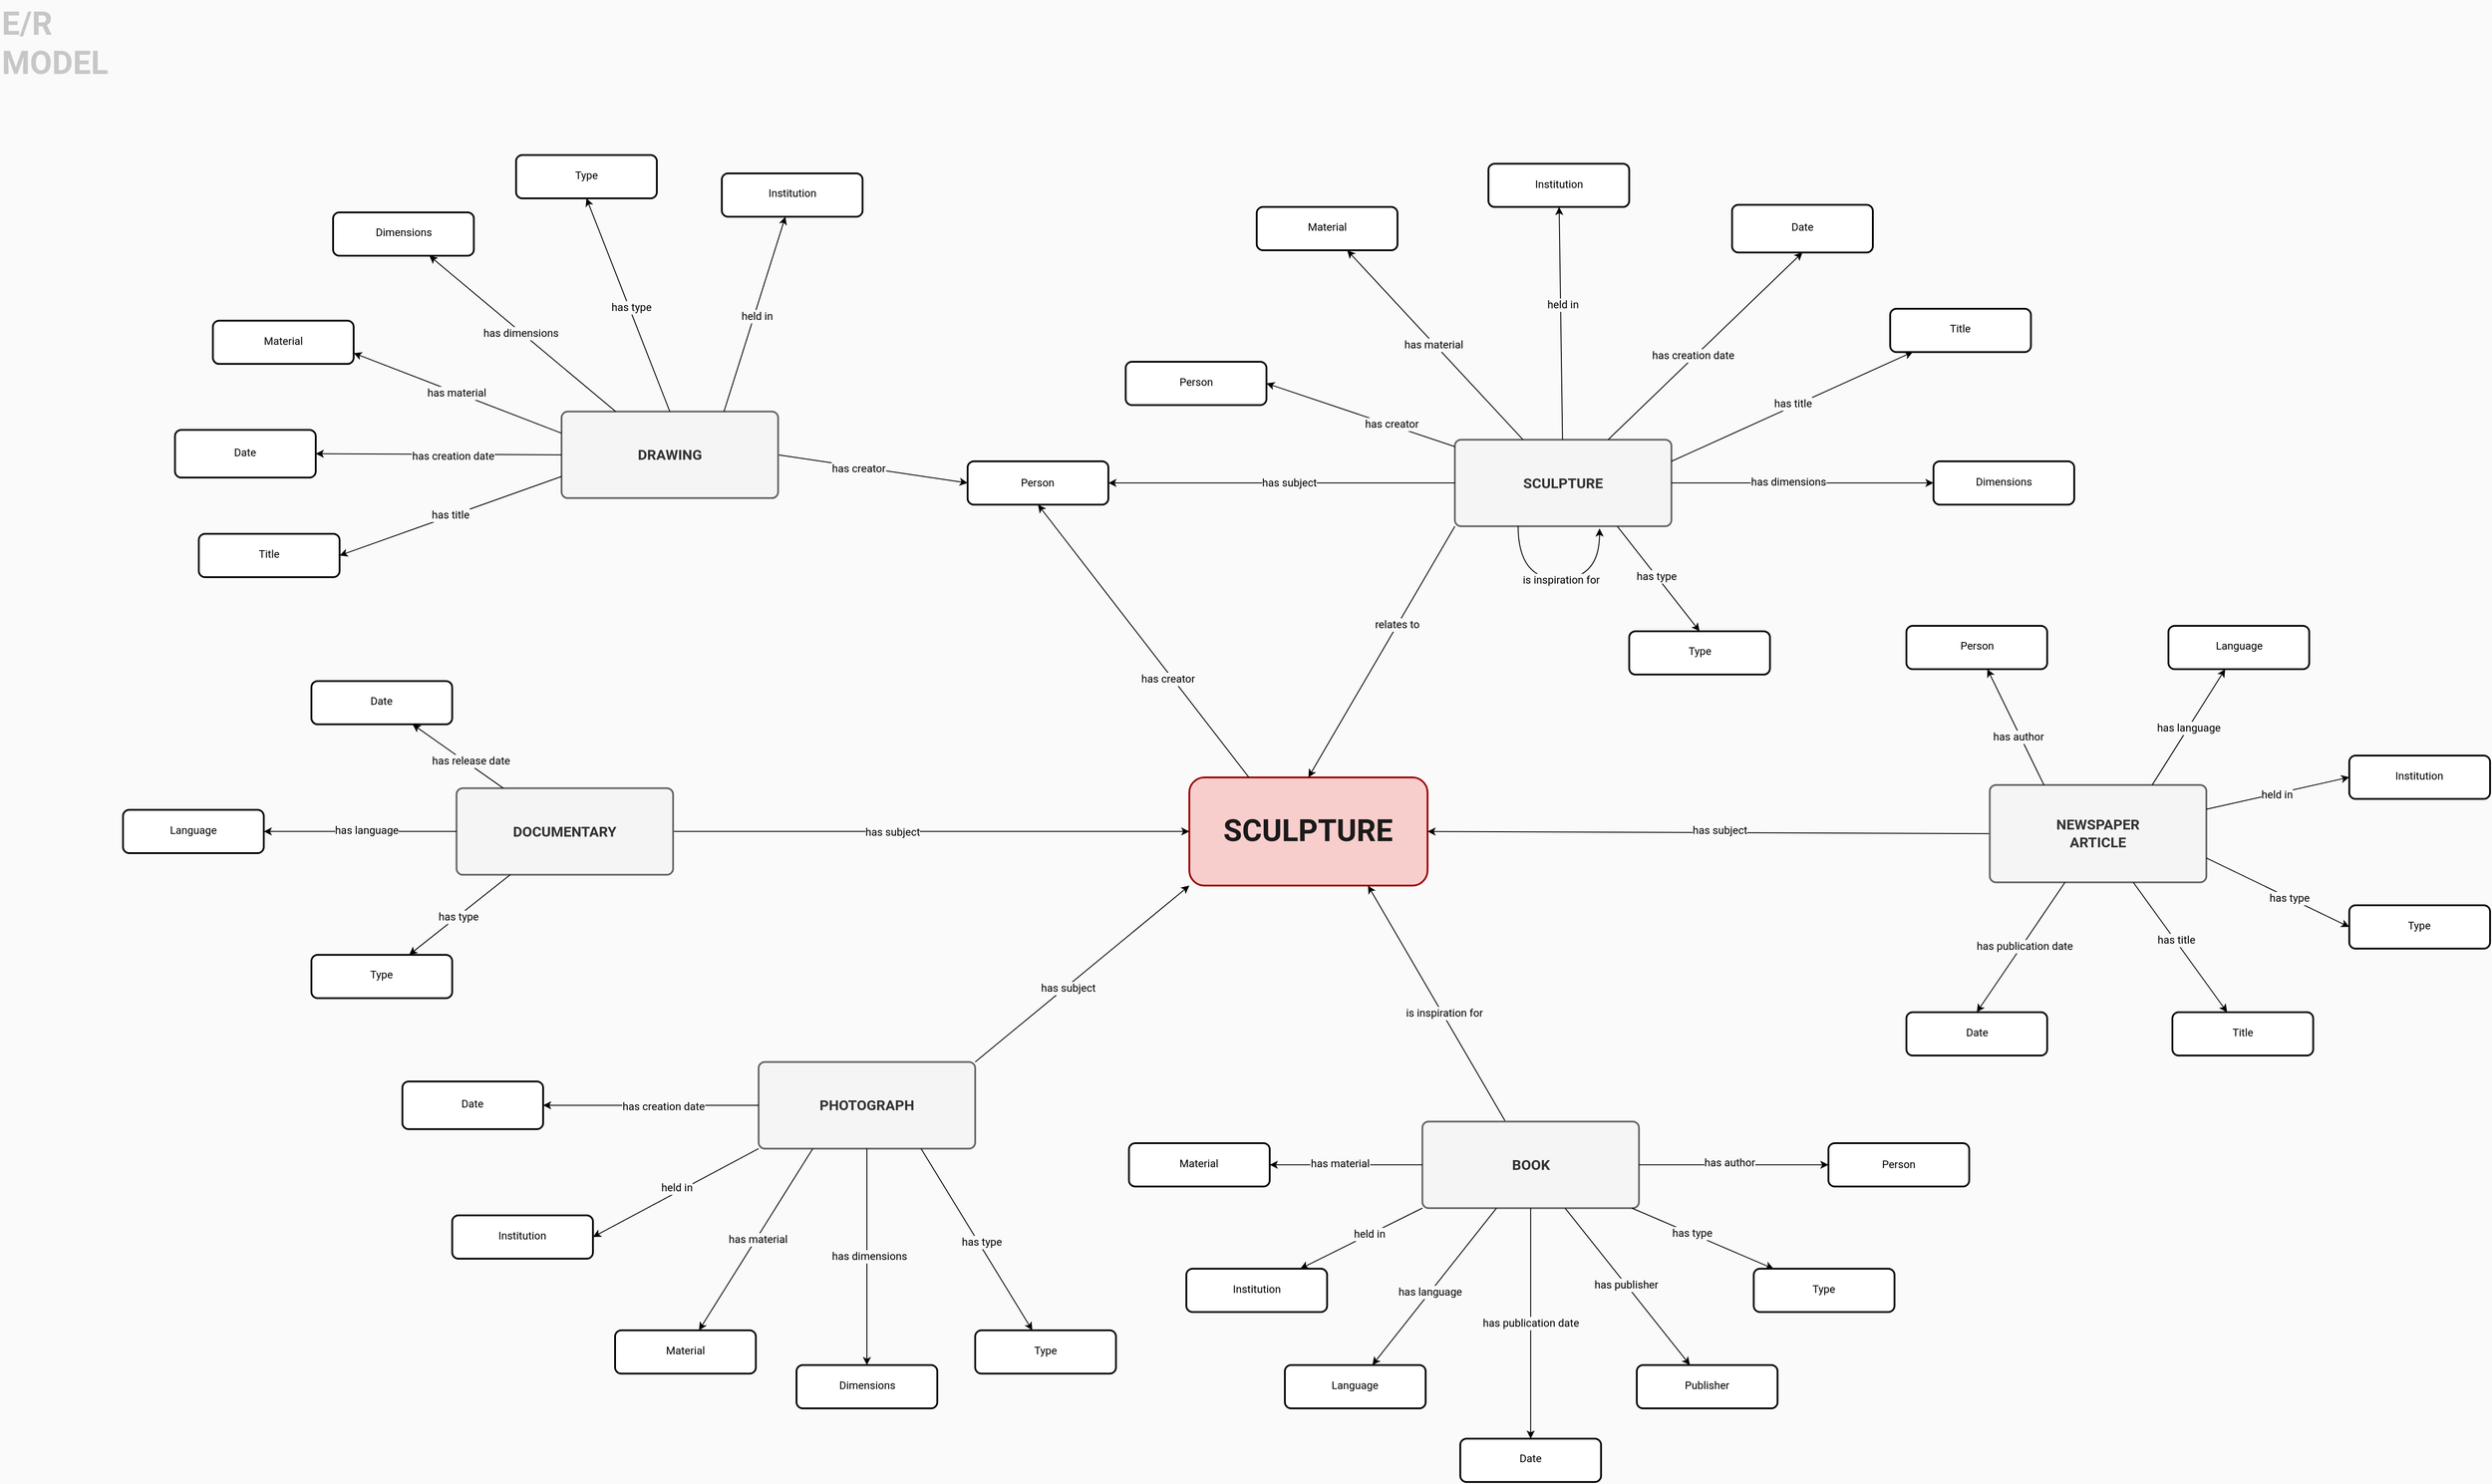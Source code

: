 <mxfile version="20.3.0" type="device"><diagram id="uli3ohNVDerW3JrVuovh" name="Pagina-1"><mxGraphModel dx="797" dy="1186" grid="0" gridSize="10" guides="1" tooltips="1" connect="1" arrows="1" fold="1" page="1" pageScale="1" pageWidth="3000" pageHeight="2000" background="#FAFAFA" math="0" shadow="0"><root><mxCell id="0"/><mxCell id="1" parent="0"/><mxCell id="611" style="edgeStyle=orthogonalEdgeStyle;rounded=0;html=1;exitX=0.75;exitY=1;entryX=0.75;entryY=1;jettySize=auto;orthogonalLoop=1;fontFamily=Roboto;fontSource=https%3A%2F%2Ffonts.googleapis.com%2Fcss%3Ffamily%3DRoboto;spacing=0;spacingBottom=3;" parent="1" edge="1"><mxGeometry relative="1" as="geometry"><mxPoint x="240" y="1232" as="sourcePoint"/><mxPoint x="240" y="1232" as="targetPoint"/></mxGeometry></mxCell><mxCell id="z3TO-aQkpn6eMlcd9zko-773" value="&lt;div style=&quot;font-size: 36px;&quot;&gt;E/R&lt;/div&gt;&lt;div style=&quot;font-size: 36px;&quot;&gt;&lt;font style=&quot;font-size: 36px;&quot;&gt;MODEL&lt;/font&gt;&lt;/div&gt;" style="text;html=1;resizable=0;autosize=1;align=left;verticalAlign=middle;points=[];fillColor=none;strokeColor=none;rounded=0;shadow=0;glass=1;sketch=0;fillStyle=auto;fontFamily=Roboto;fontSource=https%3A%2F%2Ffonts.googleapis.com%2Fcss%3Ffamily%3DRoboto;fontSize=26;fontStyle=1;fontColor=#C7C7C7;" parent="1" vertex="1"><mxGeometry x="55" y="48" width="141" height="98" as="geometry"/></mxCell><mxCell id="Oa6qZYkNomiIuM7BCrGi-767" value="SCULPTURE" style="whiteSpace=wrap;html=1;rounded=1;arcSize=14;strokeWidth=2;fillColor=#f8cecc;strokeColor=#990000;fontColor=#1A1A1A;fontFamily=Roboto;fontStyle=1;spacing=0;spacingBottom=3;fontSize=34;fontSource=https%3A%2F%2Ffonts.googleapis.com%2Fcss%3Ffamily%3DRoboto;" parent="1" vertex="1"><mxGeometry x="1389.165" y="920.442" width="267.232" height="121.468" as="geometry"/></mxCell><mxCell id="Wc2-rLg0NUTjaZ1JzG2z-896" value="" style="edgeStyle=none;rounded=0;orthogonalLoop=1;jettySize=auto;html=1;elbow=vertical;entryX=0.5;entryY=1;entryDx=0;entryDy=0;fontFamily=Roboto;fontSource=https%3A%2F%2Ffonts.googleapis.com%2Fcss%3Ffamily%3DRoboto;spacing=0;spacingBottom=3;exitX=0.25;exitY=0;exitDx=0;exitDy=0;" parent="1" source="Oa6qZYkNomiIuM7BCrGi-767" target="Oa6qZYkNomiIuM7BCrGi-787" edge="1"><mxGeometry relative="1" as="geometry"><mxPoint x="1697.281" y="777.11" as="targetPoint"/><mxPoint x="1207.265" y="706.658" as="sourcePoint"/></mxGeometry></mxCell><mxCell id="Wc2-rLg0NUTjaZ1JzG2z-897" value="has creator" style="edgeLabel;html=1;align=center;verticalAlign=middle;resizable=0;points=[];fontFamily=Roboto;fontSource=https%3A%2F%2Ffonts.googleapis.com%2Fcss%3Ffamily%3DRoboto;spacing=0;spacingBottom=3;labelBackgroundColor=#FAFAFA;fontSize=12;" parent="Wc2-rLg0NUTjaZ1JzG2z-896" vertex="1" connectable="0"><mxGeometry x="-0.088" y="3" relative="1" as="geometry"><mxPoint x="19" y="29" as="offset"/></mxGeometry></mxCell><mxCell id="Wc2-rLg0NUTjaZ1JzG2z-763" value="" style="endArrow=classic;html=1;fontFamily=Roboto;fontSize=11;fontColor=default;align=center;strokeColor=default;edgeStyle=none;fontSource=https%3A%2F%2Ffonts.googleapis.com%2Fcss%3Ffamily%3DRoboto;spacing=0;spacingBottom=3;entryX=0.75;entryY=1;entryDx=0;entryDy=0;" parent="1" source="Wc2-rLg0NUTjaZ1JzG2z-758" target="Oa6qZYkNomiIuM7BCrGi-767" edge="1"><mxGeometry relative="1" as="geometry"/></mxCell><mxCell id="Wc2-rLg0NUTjaZ1JzG2z-764" value="is inspiration for" style="edgeLabel;html=1;align=center;verticalAlign=middle;resizable=0;points=[];fontFamily=Roboto;fontSource=https%3A%2F%2Ffonts.googleapis.com%2Fcss%3Ffamily%3DRoboto;spacing=0;spacingBottom=3;labelBackgroundColor=#FAFAFA;fontSize=12;" parent="Wc2-rLg0NUTjaZ1JzG2z-763" vertex="1" connectable="0"><mxGeometry x="-0.096" y="-1" relative="1" as="geometry"><mxPoint as="offset"/></mxGeometry></mxCell><mxCell id="Wc2-rLg0NUTjaZ1JzG2z-759" value="&lt;p style=&quot;line-height: 0;&quot; id=&quot;firstHeading&quot;&gt;Person&lt;/p&gt;" style="rounded=1;whiteSpace=wrap;html=1;absoluteArcSize=1;arcSize=14;strokeWidth=2;fontFamily=Roboto;fontSource=https%3A%2F%2Ffonts.googleapis.com%2Fcss%3Ffamily%3DRoboto;spacing=0;spacingBottom=3;spacingLeft=3;spacingRight=3;" parent="1" vertex="1"><mxGeometry x="2106.135" y="1331.005" width="157.91" height="48.587" as="geometry"/></mxCell><mxCell id="Wc2-rLg0NUTjaZ1JzG2z-822" value="" style="edgeStyle=none;rounded=0;orthogonalLoop=1;jettySize=auto;html=1;elbow=vertical;entryX=0.5;entryY=0;entryDx=0;entryDy=0;fontFamily=Roboto;fontSource=https%3A%2F%2Ffonts.googleapis.com%2Fcss%3Ffamily%3DRoboto;spacing=0;spacingBottom=3;exitX=0;exitY=1;exitDx=0;exitDy=0;" parent="1" source="Wc2-rLg0NUTjaZ1JzG2z-781" target="Oa6qZYkNomiIuM7BCrGi-767" edge="1"><mxGeometry relative="1" as="geometry"><mxPoint x="2117.978" y="1241.174" as="targetPoint"/></mxGeometry></mxCell><mxCell id="Wc2-rLg0NUTjaZ1JzG2z-823" value="relates to" style="edgeLabel;html=1;align=center;verticalAlign=middle;resizable=0;points=[];fontFamily=Roboto;fontSource=https%3A%2F%2Ffonts.googleapis.com%2Fcss%3Ffamily%3DRoboto;spacing=0;spacingBottom=3;labelBackgroundColor=#FAFAFA;fontSize=12;" parent="Wc2-rLg0NUTjaZ1JzG2z-822" vertex="1" connectable="0"><mxGeometry x="-0.073" relative="1" as="geometry"><mxPoint x="11" y="-19" as="offset"/></mxGeometry></mxCell><mxCell id="Wc2-rLg0NUTjaZ1JzG2z-840" value="" style="edgeStyle=none;rounded=0;orthogonalLoop=1;jettySize=auto;html=1;elbow=vertical;entryX=1;entryY=0.5;entryDx=0;entryDy=0;fontFamily=Roboto;fontSource=https%3A%2F%2Ffonts.googleapis.com%2Fcss%3Ffamily%3DRoboto;spacing=0;spacingBottom=3;exitX=0;exitY=0.5;exitDx=0;exitDy=0;" parent="1" source="Wc2-rLg0NUTjaZ1JzG2z-824" target="Oa6qZYkNomiIuM7BCrGi-767" edge="1"><mxGeometry relative="1" as="geometry"><mxPoint x="3721.927" y="607.054" as="targetPoint"/><mxPoint x="2339.355" y="933.269" as="sourcePoint"/></mxGeometry></mxCell><mxCell id="Wc2-rLg0NUTjaZ1JzG2z-841" value="has subject" style="edgeLabel;html=1;align=center;verticalAlign=middle;resizable=0;points=[];fontFamily=Roboto;fontSource=https%3A%2F%2Ffonts.googleapis.com%2Fcss%3Ffamily%3DRoboto;spacing=0;spacingBottom=3;labelBackgroundColor=#FAFAFA;fontSize=12;" parent="Wc2-rLg0NUTjaZ1JzG2z-840" vertex="1" connectable="0"><mxGeometry x="0.093" y="2" relative="1" as="geometry"><mxPoint x="41" y="-3" as="offset"/></mxGeometry></mxCell><mxCell id="Wc2-rLg0NUTjaZ1JzG2z-869" value="" style="edgeStyle=none;rounded=0;orthogonalLoop=1;jettySize=auto;html=1;elbow=vertical;entryX=0;entryY=0.5;entryDx=0;entryDy=0;fontFamily=Roboto;fontSource=https%3A%2F%2Ffonts.googleapis.com%2Fcss%3Ffamily%3DRoboto;spacing=0;spacingBottom=3;" parent="1" source="Wc2-rLg0NUTjaZ1JzG2z-866" target="Oa6qZYkNomiIuM7BCrGi-767" edge="1"><mxGeometry relative="1" as="geometry"><mxPoint x="781.82" y="1165.808" as="targetPoint"/></mxGeometry></mxCell><mxCell id="Wc2-rLg0NUTjaZ1JzG2z-870" value="&lt;div style=&quot;font-size: 12px;&quot;&gt;has subject&lt;/div&gt;" style="edgeLabel;html=1;align=center;verticalAlign=middle;resizable=0;points=[];fontFamily=Roboto;fontSource=https%3A%2F%2Ffonts.googleapis.com%2Fcss%3Ffamily%3DRoboto;spacing=0;spacingBottom=3;labelBackgroundColor=#FAFAFA;fontSize=12;" parent="Wc2-rLg0NUTjaZ1JzG2z-869" vertex="1" connectable="0"><mxGeometry x="-0.15" y="-3" relative="1" as="geometry"><mxPoint y="-1" as="offset"/></mxGeometry></mxCell><mxCell id="Oa6qZYkNomiIuM7BCrGi-787" value="&lt;h1 style=&quot;&quot; id=&quot;firstHeading&quot;&gt;&lt;font style=&quot;font-size: 12px;&quot;&gt;&lt;span style=&quot;font-weight: normal;&quot;&gt;Person&lt;/span&gt;&lt;/font&gt;&lt;/h1&gt;" style="rounded=1;whiteSpace=wrap;html=1;absoluteArcSize=1;arcSize=14;strokeWidth=2;fontFamily=Roboto;fontSource=https%3A%2F%2Ffonts.googleapis.com%2Fcss%3Ffamily%3DRoboto;spacing=0;spacingBottom=8;spacingLeft=3;spacingRight=3;" parent="1" vertex="1"><mxGeometry x="1140.457" y="565.755" width="157.91" height="48.587" as="geometry"/></mxCell><mxCell id="Wc2-rLg0NUTjaZ1JzG2z-788" value="&lt;p style=&quot;&quot; id=&quot;firstHeading&quot;&gt;&lt;font style=&quot;font-size: 12px;&quot;&gt;&lt;span style=&quot;font-weight: normal;&quot;&gt;Institution&lt;/span&gt;&lt;/font&gt;&lt;/p&gt;" style="rounded=1;whiteSpace=wrap;html=1;absoluteArcSize=1;arcSize=14;strokeWidth=2;fontFamily=Roboto;fontSource=https%3A%2F%2Ffonts.googleapis.com%2Fcss%3Ffamily%3DRoboto;spacing=0;spacingBottom=3;spacingLeft=3;spacingRight=3;" parent="1" vertex="1"><mxGeometry x="1724.725" y="231.717" width="157.91" height="48.587" as="geometry"/></mxCell><mxCell id="Wc2-rLg0NUTjaZ1JzG2z-791" value="&lt;p id=&quot;firstHeading&quot;&gt;Date&lt;/p&gt;" style="rounded=1;whiteSpace=wrap;html=1;absoluteArcSize=1;arcSize=14;strokeWidth=2;fontFamily=Roboto;fontSource=https%3A%2F%2Ffonts.googleapis.com%2Fcss%3Ffamily%3DRoboto;verticalAlign=middle;spacing=0;spacingTop=0;spacingBottom=3;spacingLeft=3;spacingRight=3;" parent="1" vertex="1"><mxGeometry x="1998.028" y="277.875" width="157.91" height="53.446" as="geometry"/></mxCell><mxCell id="Wc2-rLg0NUTjaZ1JzG2z-781" value="SCULPTURE" style="rounded=1;whiteSpace=wrap;html=1;absoluteArcSize=1;arcSize=14;strokeWidth=2;fontSize=16;fontStyle=1;fillStyle=auto;fillColor=#f5f5f5;strokeColor=#666666;fontColor=#333333;fontFamily=Roboto;fontSource=https%3A%2F%2Ffonts.googleapis.com%2Fcss%3Ffamily%3DRoboto;spacing=0;spacingBottom=3;spacingLeft=3;spacingRight=3;spacingTop=2;" parent="1" vertex="1"><mxGeometry x="1687.067" y="541.461" width="242.938" height="97.175" as="geometry"/></mxCell><mxCell id="215" value="" style="endArrow=classic;html=1;exitX=0;exitY=0.5;exitDx=0;exitDy=0;entryX=1;entryY=0.5;entryDx=0;entryDy=0;fontFamily=Roboto;fontSource=https%3A%2F%2Ffonts.googleapis.com%2Fcss%3Ffamily%3DRoboto;spacing=0;spacingBottom=3;" parent="1" source="Wc2-rLg0NUTjaZ1JzG2z-781" target="Oa6qZYkNomiIuM7BCrGi-787" edge="1"><mxGeometry width="50" height="50" relative="1" as="geometry"><mxPoint x="2227.3" y="412.705" as="sourcePoint"/><mxPoint x="1899.334" y="412.705" as="targetPoint"/></mxGeometry></mxCell><mxCell id="Wc2-rLg0NUTjaZ1JzG2z-804" value="has subject" style="edgeLabel;html=1;align=center;verticalAlign=middle;resizable=0;points=[];fontFamily=Roboto;fontSource=https%3A%2F%2Ffonts.googleapis.com%2Fcss%3Ffamily%3DRoboto;spacing=0;spacingBottom=3;labelBackgroundColor=#FAFAFA;fontSize=12;" parent="215" vertex="1" connectable="0"><mxGeometry x="-0.043" y="1" relative="1" as="geometry"><mxPoint as="offset"/></mxGeometry></mxCell><mxCell id="Wc2-rLg0NUTjaZ1JzG2z-789" value="" style="edgeStyle=none;rounded=0;orthogonalLoop=1;jettySize=auto;html=1;fontFamily=Roboto;fontSource=https%3A%2F%2Ffonts.googleapis.com%2Fcss%3Ffamily%3DRoboto;spacing=0;spacingBottom=3;" parent="1" source="Wc2-rLg0NUTjaZ1JzG2z-781" target="Wc2-rLg0NUTjaZ1JzG2z-788" edge="1"><mxGeometry relative="1" as="geometry"/></mxCell><mxCell id="Wc2-rLg0NUTjaZ1JzG2z-790" value="held in" style="edgeLabel;html=1;align=center;verticalAlign=middle;resizable=0;points=[];fontFamily=Roboto;fontSource=https%3A%2F%2Ffonts.googleapis.com%2Fcss%3Ffamily%3DRoboto;spacing=0;spacingBottom=3;labelBackgroundColor=#FAFAFA;fontSize=12;" parent="Wc2-rLg0NUTjaZ1JzG2z-789" vertex="1" connectable="0"><mxGeometry x="0.153" y="-2" relative="1" as="geometry"><mxPoint as="offset"/></mxGeometry></mxCell><mxCell id="Wc2-rLg0NUTjaZ1JzG2z-792" value="" style="edgeStyle=none;rounded=0;orthogonalLoop=1;jettySize=auto;html=1;entryX=0.5;entryY=1;entryDx=0;entryDy=0;fontFamily=Roboto;fontSource=https%3A%2F%2Ffonts.googleapis.com%2Fcss%3Ffamily%3DRoboto;spacing=0;spacingBottom=3;" parent="1" source="Wc2-rLg0NUTjaZ1JzG2z-781" target="Wc2-rLg0NUTjaZ1JzG2z-791" edge="1"><mxGeometry relative="1" as="geometry"><mxPoint x="2648.288" y="220.785" as="targetPoint"/></mxGeometry></mxCell><mxCell id="Wc2-rLg0NUTjaZ1JzG2z-793" value="has creation date" style="edgeLabel;html=1;align=center;verticalAlign=middle;resizable=0;points=[];fontFamily=Roboto;fontSource=https%3A%2F%2Ffonts.googleapis.com%2Fcss%3Ffamily%3DRoboto;spacing=0;spacingBottom=3;labelBackgroundColor=#FAFAFA;fontSize=12;" parent="Wc2-rLg0NUTjaZ1JzG2z-792" vertex="1" connectable="0"><mxGeometry x="-0.116" y="2" relative="1" as="geometry"><mxPoint y="1" as="offset"/></mxGeometry></mxCell><mxCell id="Wc2-rLg0NUTjaZ1JzG2z-782" value="&lt;p id=&quot;firstHeading&quot;&gt;&lt;font style=&quot;font-size: 12px;&quot;&gt;&lt;span style=&quot;font-weight: normal;&quot;&gt;Person&lt;/span&gt;&lt;/font&gt;&lt;/p&gt;" style="rounded=1;whiteSpace=wrap;html=1;absoluteArcSize=1;arcSize=14;strokeWidth=2;fontFamily=Roboto;fontSource=https%3A%2F%2Ffonts.googleapis.com%2Fcss%3Ffamily%3DRoboto;spacing=0;spacingBottom=3;spacingLeft=3;spacingRight=3;" parent="1" vertex="1"><mxGeometry x="1317.802" y="454.004" width="157.91" height="48.587" as="geometry"/></mxCell><mxCell id="Wc2-rLg0NUTjaZ1JzG2z-783" value="" style="edgeStyle=none;rounded=0;orthogonalLoop=1;jettySize=auto;html=1;fontFamily=Roboto;fontSource=https%3A%2F%2Ffonts.googleapis.com%2Fcss%3Ffamily%3DRoboto;spacing=0;spacingBottom=3;entryX=1;entryY=0.5;entryDx=0;entryDy=0;" parent="1" source="Wc2-rLg0NUTjaZ1JzG2z-781" target="Wc2-rLg0NUTjaZ1JzG2z-782" edge="1"><mxGeometry relative="1" as="geometry"><mxPoint x="1543.734" y="484.371" as="targetPoint"/></mxGeometry></mxCell><mxCell id="Wc2-rLg0NUTjaZ1JzG2z-784" value="has creator" style="edgeLabel;html=1;align=center;verticalAlign=middle;resizable=0;points=[];fontFamily=Roboto;fontSource=https%3A%2F%2Ffonts.googleapis.com%2Fcss%3Ffamily%3DRoboto;spacing=0;spacingBottom=3;labelBackgroundColor=#FAFAFA;fontSize=12;" parent="Wc2-rLg0NUTjaZ1JzG2z-783" vertex="1" connectable="0"><mxGeometry x="-0.328" relative="1" as="geometry"><mxPoint as="offset"/></mxGeometry></mxCell><mxCell id="Wc2-rLg0NUTjaZ1JzG2z-857" value="Person" style="rounded=1;whiteSpace=wrap;html=1;absoluteArcSize=1;arcSize=14;strokeWidth=2;fontFamily=Roboto;fontSource=https%3A%2F%2Ffonts.googleapis.com%2Fcss%3Ffamily%3DRoboto;spacing=0;spacingBottom=3;spacingLeft=3;spacingRight=3;" parent="1" vertex="1"><mxGeometry x="2193.593" y="750.387" width="157.91" height="48.587" as="geometry"/></mxCell><mxCell id="Wc2-rLg0NUTjaZ1JzG2z-829" value="Language" style="rounded=1;whiteSpace=wrap;html=1;absoluteArcSize=1;arcSize=14;strokeWidth=2;fontFamily=Roboto;fontSource=https%3A%2F%2Ffonts.googleapis.com%2Fcss%3Ffamily%3DRoboto;spacing=0;spacingBottom=3;spacingLeft=3;spacingRight=3;" parent="1" vertex="1"><mxGeometry x="2487.547" y="750.387" width="157.91" height="48.587" as="geometry"/></mxCell><mxCell id="Wc2-rLg0NUTjaZ1JzG2z-832" value="Institution" style="rounded=1;whiteSpace=wrap;html=1;absoluteArcSize=1;arcSize=14;strokeWidth=2;fontFamily=Roboto;fontSource=https%3A%2F%2Ffonts.googleapis.com%2Fcss%3Ffamily%3DRoboto;spacing=0;spacingBottom=3;spacingLeft=3;spacingRight=3;" parent="1" vertex="1"><mxGeometry x="2690.4" y="896.002" width="157.91" height="48.587" as="geometry"/></mxCell><mxCell id="Wc2-rLg0NUTjaZ1JzG2z-842" value="&lt;p id=&quot;firstHeading&quot;&gt;Type&lt;/p&gt;" style="rounded=1;whiteSpace=wrap;html=1;absoluteArcSize=1;arcSize=14;strokeWidth=2;fontFamily=Roboto;fontSource=https%3A%2F%2Ffonts.googleapis.com%2Fcss%3Ffamily%3DRoboto;spacing=0;spacingBottom=3;spacingLeft=3;spacingRight=3;" parent="1" vertex="1"><mxGeometry x="2690.4" y="1063.996" width="157.91" height="48.587" as="geometry"/></mxCell><mxCell id="Wc2-rLg0NUTjaZ1JzG2z-846" value="&lt;div&gt;Title&lt;br&gt;&lt;/div&gt;" style="rounded=1;whiteSpace=wrap;html=1;absoluteArcSize=1;arcSize=14;strokeWidth=2;fontFamily=Roboto;fontSource=https%3A%2F%2Ffonts.googleapis.com%2Fcss%3Ffamily%3DRoboto;spacing=0;spacingBottom=3;spacingLeft=3;spacingRight=3;" parent="1" vertex="1"><mxGeometry x="2491.997" y="1184.028" width="157.91" height="48.587" as="geometry"/></mxCell><mxCell id="Wc2-rLg0NUTjaZ1JzG2z-849" value="&lt;p id=&quot;firstHeading&quot;&gt;Date&lt;/p&gt;" style="rounded=1;whiteSpace=wrap;html=1;absoluteArcSize=1;arcSize=14;strokeWidth=2;fontFamily=Roboto;fontSource=https%3A%2F%2Ffonts.googleapis.com%2Fcss%3Ffamily%3DRoboto;spacing=0;spacingBottom=3;spacingLeft=3;spacingRight=3;" parent="1" vertex="1"><mxGeometry x="2193.593" y="1184.028" width="157.91" height="48.587" as="geometry"/></mxCell><mxCell id="Wc2-rLg0NUTjaZ1JzG2z-794" value="&lt;p&gt;Type&lt;/p&gt;" style="rounded=1;whiteSpace=wrap;html=1;absoluteArcSize=1;arcSize=14;strokeWidth=2;fontFamily=Roboto;fontSource=https%3A%2F%2Ffonts.googleapis.com%2Fcss%3Ffamily%3DRoboto;spacing=0;spacingBottom=3;spacingLeft=3;spacingRight=3;" parent="1" vertex="1"><mxGeometry x="1882.632" y="756.46" width="157.91" height="48.587" as="geometry"/></mxCell><mxCell id="Wc2-rLg0NUTjaZ1JzG2z-795" value="" style="edgeStyle=none;rounded=0;orthogonalLoop=1;jettySize=auto;html=1;entryX=0.5;entryY=0;entryDx=0;entryDy=0;fontFamily=Roboto;fontSource=https%3A%2F%2Ffonts.googleapis.com%2Fcss%3Ffamily%3DRoboto;spacing=0;spacingBottom=3;exitX=0.75;exitY=1;exitDx=0;exitDy=0;" parent="1" source="Wc2-rLg0NUTjaZ1JzG2z-781" target="Wc2-rLg0NUTjaZ1JzG2z-794" edge="1"><mxGeometry relative="1" as="geometry"/></mxCell><mxCell id="Wc2-rLg0NUTjaZ1JzG2z-796" value="has type" style="edgeLabel;html=1;align=center;verticalAlign=middle;resizable=0;points=[];fontFamily=Roboto;fontSource=https%3A%2F%2Ffonts.googleapis.com%2Fcss%3Ffamily%3DRoboto;spacing=0;spacingBottom=3;labelBackgroundColor=#FAFAFA;fontSize=12;" parent="Wc2-rLg0NUTjaZ1JzG2z-795" vertex="1" connectable="0"><mxGeometry x="-0.037" y="-1" relative="1" as="geometry"><mxPoint as="offset"/></mxGeometry></mxCell><mxCell id="Wc2-rLg0NUTjaZ1JzG2z-976" value="Material" style="rounded=1;whiteSpace=wrap;html=1;absoluteArcSize=1;arcSize=14;strokeWidth=2;fontFamily=Roboto;fontSource=https%3A%2F%2Ffonts.googleapis.com%2Fcss%3Ffamily%3DRoboto;spacing=0;spacingBottom=3;spacingLeft=3;spacingRight=3;" parent="1" vertex="1"><mxGeometry x="1321.446" y="1331.005" width="157.91" height="48.587" as="geometry"/></mxCell><mxCell id="Wc2-rLg0NUTjaZ1JzG2z-964" value="Institution" style="rounded=1;whiteSpace=wrap;html=1;absoluteArcSize=1;arcSize=14;strokeWidth=2;fontFamily=Roboto;fontSource=https%3A%2F%2Ffonts.googleapis.com%2Fcss%3Ffamily%3DRoboto;spacing=0;spacingBottom=3;" parent="1" vertex="1"><mxGeometry x="1385.825" y="1471.908" width="157.91" height="48.587" as="geometry"/></mxCell><mxCell id="Wc2-rLg0NUTjaZ1JzG2z-914" value="Title" style="rounded=1;whiteSpace=wrap;html=1;absoluteArcSize=1;arcSize=14;strokeWidth=2;fontFamily=Roboto;fontSource=https%3A%2F%2Ffonts.googleapis.com%2Fcss%3Ffamily%3DRoboto;spacing=0;spacingBottom=3;" parent="1" vertex="1"><mxGeometry x="2175.372" y="394.485" width="157.91" height="48.587" as="geometry"/></mxCell><mxCell id="Wc2-rLg0NUTjaZ1JzG2z-915" value="" style="edgeStyle=none;rounded=0;orthogonalLoop=1;jettySize=auto;html=1;elbow=vertical;fontFamily=Roboto;fontSource=https%3A%2F%2Ffonts.googleapis.com%2Fcss%3Ffamily%3DRoboto;spacing=0;spacingBottom=3;exitX=1;exitY=0.25;exitDx=0;exitDy=0;" parent="1" source="Wc2-rLg0NUTjaZ1JzG2z-781" target="Wc2-rLg0NUTjaZ1JzG2z-914" edge="1"><mxGeometry relative="1" as="geometry"/></mxCell><mxCell id="Wc2-rLg0NUTjaZ1JzG2z-916" value="has title" style="edgeLabel;html=1;align=center;verticalAlign=middle;resizable=0;points=[];fontFamily=Roboto;fontSource=https%3A%2F%2Ffonts.googleapis.com%2Fcss%3Ffamily%3DRoboto;spacing=0;spacingBottom=3;labelBackgroundColor=#FAFAFA;fontSize=12;" parent="Wc2-rLg0NUTjaZ1JzG2z-915" vertex="1" connectable="0"><mxGeometry x="0.007" y="1" relative="1" as="geometry"><mxPoint y="-1" as="offset"/></mxGeometry></mxCell><mxCell id="Wc2-rLg0NUTjaZ1JzG2z-905" value="Dimensions" style="rounded=1;whiteSpace=wrap;html=1;absoluteArcSize=1;arcSize=14;strokeWidth=2;fontFamily=Roboto;fontSource=https%3A%2F%2Ffonts.googleapis.com%2Fcss%3Ffamily%3DRoboto;spacing=0;spacingBottom=3;spacingLeft=3;spacingRight=3;" parent="1" vertex="1"><mxGeometry x="2223.96" y="565.755" width="157.91" height="48.587" as="geometry"/></mxCell><mxCell id="Wc2-rLg0NUTjaZ1JzG2z-906" value="" style="edgeStyle=none;rounded=0;orthogonalLoop=1;jettySize=auto;html=1;elbow=vertical;fontFamily=Roboto;fontSource=https%3A%2F%2Ffonts.googleapis.com%2Fcss%3Ffamily%3DRoboto;spacing=0;spacingBottom=3;exitX=1;exitY=0.5;exitDx=0;exitDy=0;" parent="1" source="Wc2-rLg0NUTjaZ1JzG2z-781" target="Wc2-rLg0NUTjaZ1JzG2z-905" edge="1"><mxGeometry relative="1" as="geometry"/></mxCell><mxCell id="Wc2-rLg0NUTjaZ1JzG2z-907" value="has dimensions" style="edgeLabel;html=1;align=center;verticalAlign=middle;resizable=0;points=[];fontFamily=Roboto;fontSource=https%3A%2F%2Ffonts.googleapis.com%2Fcss%3Ffamily%3DRoboto;spacing=0;spacingBottom=3;labelBackgroundColor=#FAFAFA;fontSize=12;" parent="Wc2-rLg0NUTjaZ1JzG2z-906" vertex="1" connectable="0"><mxGeometry x="-0.108" relative="1" as="geometry"><mxPoint as="offset"/></mxGeometry></mxCell><mxCell id="Wc2-rLg0NUTjaZ1JzG2z-892" value="Date" style="rounded=1;whiteSpace=wrap;html=1;absoluteArcSize=1;arcSize=14;strokeWidth=2;fontFamily=Roboto;fontSource=https%3A%2F%2Ffonts.googleapis.com%2Fcss%3Ffamily%3DRoboto;spacing=0;spacingBottom=3;spacingLeft=3;spacingRight=3;" parent="1" vertex="1"><mxGeometry x="404.356" y="812.335" width="157.91" height="48.587" as="geometry"/></mxCell><mxCell id="Wc2-rLg0NUTjaZ1JzG2z-866" value="DOCUMENTARY" style="rounded=1;whiteSpace=wrap;html=1;absoluteArcSize=1;arcSize=14;strokeWidth=2;fontStyle=1;fontSize=16;fillColor=#f5f5f5;strokeColor=#666666;fontFamily=Roboto;fontSource=https%3A%2F%2Ffonts.googleapis.com%2Fcss%3Ffamily%3DRoboto;spacing=0;spacingBottom=3;fontColor=#333333;perimeterSpacing=0;shadow=0;spacingLeft=3;spacingRight=3;spacingTop=2;" parent="1" vertex="1"><mxGeometry x="567.124" y="932.589" width="242.938" height="97.175" as="geometry"/></mxCell><mxCell id="Wc2-rLg0NUTjaZ1JzG2z-893" value="" style="edgeStyle=none;rounded=0;orthogonalLoop=1;jettySize=auto;html=1;elbow=vertical;fontFamily=Roboto;fontSource=https%3A%2F%2Ffonts.googleapis.com%2Fcss%3Ffamily%3DRoboto;spacing=0;spacingBottom=3;" parent="1" source="Wc2-rLg0NUTjaZ1JzG2z-866" target="Wc2-rLg0NUTjaZ1JzG2z-892" edge="1"><mxGeometry relative="1" as="geometry"/></mxCell><mxCell id="Wc2-rLg0NUTjaZ1JzG2z-894" value="has release date" style="edgeLabel;html=1;align=center;verticalAlign=middle;resizable=0;points=[];fontFamily=Roboto;fontSource=https%3A%2F%2Ffonts.googleapis.com%2Fcss%3Ffamily%3DRoboto;spacing=0;spacingBottom=3;labelBackgroundColor=#FAFAFA;fontSize=12;" parent="Wc2-rLg0NUTjaZ1JzG2z-893" vertex="1" connectable="0"><mxGeometry x="0.368" y="1" relative="1" as="geometry"><mxPoint x="33" y="19" as="offset"/></mxGeometry></mxCell><mxCell id="Wc2-rLg0NUTjaZ1JzG2z-884" value="Language" style="rounded=1;whiteSpace=wrap;html=1;absoluteArcSize=1;arcSize=14;strokeWidth=2;fontFamily=Roboto;fontSource=https%3A%2F%2Ffonts.googleapis.com%2Fcss%3Ffamily%3DRoboto;spacing=0;spacingBottom=3;spacingLeft=3;spacingRight=3;" parent="1" vertex="1"><mxGeometry x="193" y="956.883" width="157.91" height="48.587" as="geometry"/></mxCell><mxCell id="Wc2-rLg0NUTjaZ1JzG2z-885" value="" style="edgeStyle=none;rounded=0;orthogonalLoop=1;jettySize=auto;html=1;elbow=vertical;fontFamily=Roboto;fontSource=https%3A%2F%2Ffonts.googleapis.com%2Fcss%3Ffamily%3DRoboto;spacing=0;spacingBottom=3;" parent="1" source="Wc2-rLg0NUTjaZ1JzG2z-866" target="Wc2-rLg0NUTjaZ1JzG2z-884" edge="1"><mxGeometry relative="1" as="geometry"/></mxCell><mxCell id="Wc2-rLg0NUTjaZ1JzG2z-887" value="has language" style="edgeLabel;html=1;align=center;verticalAlign=middle;resizable=0;points=[];fontFamily=Roboto;fontSource=https%3A%2F%2Ffonts.googleapis.com%2Fcss%3Ffamily%3DRoboto;spacing=0;spacingBottom=3;labelBackgroundColor=#FAFAFA;fontSize=12;" parent="Wc2-rLg0NUTjaZ1JzG2z-885" vertex="1" connectable="0"><mxGeometry x="-0.144" relative="1" as="geometry"><mxPoint x="-9" as="offset"/></mxGeometry></mxCell><mxCell id="Wc2-rLg0NUTjaZ1JzG2z-877" value="Type" style="rounded=1;whiteSpace=wrap;html=1;absoluteArcSize=1;arcSize=14;strokeWidth=2;fontFamily=Roboto;fontSource=https%3A%2F%2Ffonts.googleapis.com%2Fcss%3Ffamily%3DRoboto;spacing=0;spacingBottom=3;spacingLeft=3;spacingRight=3;" parent="1" vertex="1"><mxGeometry x="404.356" y="1119.65" width="157.91" height="48.587" as="geometry"/></mxCell><mxCell id="Wc2-rLg0NUTjaZ1JzG2z-878" value="" style="edgeStyle=none;rounded=0;orthogonalLoop=1;jettySize=auto;html=1;elbow=vertical;fontFamily=Roboto;fontSource=https%3A%2F%2Ffonts.googleapis.com%2Fcss%3Ffamily%3DRoboto;spacing=0;spacingBottom=3;" parent="1" source="Wc2-rLg0NUTjaZ1JzG2z-866" target="Wc2-rLg0NUTjaZ1JzG2z-877" edge="1"><mxGeometry relative="1" as="geometry"/></mxCell><mxCell id="Wc2-rLg0NUTjaZ1JzG2z-879" value="has type" style="edgeLabel;html=1;align=center;verticalAlign=middle;resizable=0;points=[];fontFamily=Roboto;fontSource=https%3A%2F%2Ffonts.googleapis.com%2Fcss%3Ffamily%3DRoboto;spacing=0;spacingBottom=3;labelBackgroundColor=#FAFAFA;fontSize=12;" parent="Wc2-rLg0NUTjaZ1JzG2z-878" vertex="1" connectable="0"><mxGeometry x="0.051" y="2" relative="1" as="geometry"><mxPoint as="offset"/></mxGeometry></mxCell><mxCell id="Wc2-rLg0NUTjaZ1JzG2z-758" value="BOOK" style="rounded=1;whiteSpace=wrap;html=1;absoluteArcSize=1;arcSize=14;strokeWidth=2;fontSize=16;fontStyle=1;fillColor=#f5f5f5;strokeColor=#666666;fontFamily=Roboto;fontSource=https%3A%2F%2Ffonts.googleapis.com%2Fcss%3Ffamily%3DRoboto;spacing=0;spacingBottom=3;fontColor=#333333;perimeterSpacing=0;shadow=0;sketch=0;padding=10;spacingLeft=3;spacingRight=3;spacingTop=2;" parent="1" vertex="1"><mxGeometry x="1650.627" y="1306.711" width="242.938" height="97.175" as="geometry"/></mxCell><mxCell id="Wc2-rLg0NUTjaZ1JzG2z-760" value="" style="endArrow=classic;html=1;fontFamily=Roboto;fontSize=11;fontColor=default;align=center;strokeColor=default;fontSource=https%3A%2F%2Ffonts.googleapis.com%2Fcss%3Ffamily%3DRoboto;spacing=0;spacingBottom=3;" parent="1" source="Wc2-rLg0NUTjaZ1JzG2z-758" target="Wc2-rLg0NUTjaZ1JzG2z-759" edge="1"><mxGeometry relative="1" as="geometry"/></mxCell><mxCell id="Wc2-rLg0NUTjaZ1JzG2z-761" value="has author" style="edgeLabel;html=1;align=center;verticalAlign=middle;resizable=0;points=[];fontFamily=Roboto;fontSource=https%3A%2F%2Ffonts.googleapis.com%2Fcss%3Ffamily%3DRoboto;spacing=0;spacingBottom=3;labelBackgroundColor=#FAFAFA;fontSize=12;" parent="Wc2-rLg0NUTjaZ1JzG2z-760" vertex="1" connectable="0"><mxGeometry x="-0.307" y="-2" relative="1" as="geometry"><mxPoint x="28" y="-3" as="offset"/></mxGeometry></mxCell><mxCell id="Wc2-rLg0NUTjaZ1JzG2z-977" value="" style="edgeStyle=none;rounded=0;orthogonalLoop=1;jettySize=auto;html=1;elbow=vertical;fontFamily=Roboto;fontSource=https%3A%2F%2Ffonts.googleapis.com%2Fcss%3Ffamily%3DRoboto;spacing=0;spacingBottom=3;exitX=0;exitY=0.5;exitDx=0;exitDy=0;" parent="1" source="Wc2-rLg0NUTjaZ1JzG2z-758" target="Wc2-rLg0NUTjaZ1JzG2z-976" edge="1"><mxGeometry relative="1" as="geometry"/></mxCell><mxCell id="Wc2-rLg0NUTjaZ1JzG2z-978" value="has material" style="edgeLabel;html=1;align=center;verticalAlign=middle;resizable=0;points=[];fontFamily=Roboto;fontSource=https%3A%2F%2Ffonts.googleapis.com%2Fcss%3Ffamily%3DRoboto;spacing=0;spacingBottom=3;labelBackgroundColor=#FAFAFA;fontSize=12;" parent="Wc2-rLg0NUTjaZ1JzG2z-977" vertex="1" connectable="0"><mxGeometry x="0.074" relative="1" as="geometry"><mxPoint x="-1" as="offset"/></mxGeometry></mxCell><mxCell id="Wc2-rLg0NUTjaZ1JzG2z-965" value="" style="edgeStyle=none;rounded=0;orthogonalLoop=1;jettySize=auto;html=1;elbow=vertical;fontFamily=Roboto;fontSource=https%3A%2F%2Ffonts.googleapis.com%2Fcss%3Ffamily%3DRoboto;spacing=0;spacingBottom=3;exitX=0;exitY=1;exitDx=0;exitDy=0;" parent="1" source="Wc2-rLg0NUTjaZ1JzG2z-758" target="Wc2-rLg0NUTjaZ1JzG2z-964" edge="1"><mxGeometry relative="1" as="geometry"/></mxCell><mxCell id="Wc2-rLg0NUTjaZ1JzG2z-966" value="held in" style="edgeLabel;html=1;align=center;verticalAlign=middle;resizable=0;points=[];fontFamily=Roboto;fontSource=https%3A%2F%2Ffonts.googleapis.com%2Fcss%3Ffamily%3DRoboto;spacing=0;spacingBottom=3;labelBackgroundColor=#FAFAFA;fontSize=12;" parent="Wc2-rLg0NUTjaZ1JzG2z-965" vertex="1" connectable="0"><mxGeometry x="-0.121" y="1" relative="1" as="geometry"><mxPoint as="offset"/></mxGeometry></mxCell><mxCell id="Wc2-rLg0NUTjaZ1JzG2z-778" value="Language" style="rounded=1;whiteSpace=wrap;html=1;absoluteArcSize=1;arcSize=14;strokeWidth=2;fontFamily=Roboto;fontSource=https%3A%2F%2Ffonts.googleapis.com%2Fcss%3Ffamily%3DRoboto;spacing=0;spacingBottom=3;spacingLeft=3;spacingRight=3;" parent="1" vertex="1"><mxGeometry x="1496.361" y="1580.014" width="157.91" height="48.587" as="geometry"/></mxCell><mxCell id="Wc2-rLg0NUTjaZ1JzG2z-779" value="" style="edgeStyle=none;rounded=0;orthogonalLoop=1;jettySize=auto;html=1;fontFamily=Roboto;fontSource=https%3A%2F%2Ffonts.googleapis.com%2Fcss%3Ffamily%3DRoboto;spacing=0;spacingBottom=3;" parent="1" source="Wc2-rLg0NUTjaZ1JzG2z-758" target="Wc2-rLg0NUTjaZ1JzG2z-778" edge="1"><mxGeometry relative="1" as="geometry"/></mxCell><mxCell id="Wc2-rLg0NUTjaZ1JzG2z-780" value="has language" style="edgeLabel;html=1;align=center;verticalAlign=middle;resizable=0;points=[];fontFamily=Roboto;fontSource=https%3A%2F%2Ffonts.googleapis.com%2Fcss%3Ffamily%3DRoboto;spacing=0;spacingBottom=3;labelBackgroundColor=#FAFAFA;fontSize=12;" parent="Wc2-rLg0NUTjaZ1JzG2z-779" vertex="1" connectable="0"><mxGeometry x="0.165" y="2" relative="1" as="geometry"><mxPoint x="5" y="-9" as="offset"/></mxGeometry></mxCell><mxCell id="Wc2-rLg0NUTjaZ1JzG2z-772" value="Date" style="rounded=1;whiteSpace=wrap;html=1;absoluteArcSize=1;arcSize=14;strokeWidth=2;fontFamily=Roboto;fontSource=https%3A%2F%2Ffonts.googleapis.com%2Fcss%3Ffamily%3DRoboto;spacing=0;spacingBottom=3;spacingLeft=3;spacingRight=3;" parent="1" vertex="1"><mxGeometry x="1693.141" y="1662.613" width="157.91" height="48.587" as="geometry"/></mxCell><mxCell id="Wc2-rLg0NUTjaZ1JzG2z-773" value="" style="endArrow=classic;html=1;fontFamily=Roboto;fontSize=11;fontColor=default;align=center;strokeColor=default;edgeStyle=none;fontSource=https%3A%2F%2Ffonts.googleapis.com%2Fcss%3Ffamily%3DRoboto;spacing=0;spacingBottom=3;" parent="1" source="Wc2-rLg0NUTjaZ1JzG2z-758" target="Wc2-rLg0NUTjaZ1JzG2z-772" edge="1"><mxGeometry relative="1" as="geometry"/></mxCell><mxCell id="Wc2-rLg0NUTjaZ1JzG2z-774" value="has publication date" style="edgeLabel;html=1;align=center;verticalAlign=middle;resizable=0;points=[];fontFamily=Roboto;fontSource=https%3A%2F%2Ffonts.googleapis.com%2Fcss%3Ffamily%3DRoboto;spacing=0;spacingBottom=3;labelBackgroundColor=#FAFAFA;fontSize=12;" parent="Wc2-rLg0NUTjaZ1JzG2z-773" vertex="1" connectable="0"><mxGeometry x="-0.302" y="1" relative="1" as="geometry"><mxPoint x="-1" y="40" as="offset"/></mxGeometry></mxCell><mxCell id="Wc2-rLg0NUTjaZ1JzG2z-768" value="Publisher" style="rounded=1;whiteSpace=wrap;html=1;absoluteArcSize=1;arcSize=14;strokeWidth=2;fontFamily=Roboto;fontSource=https%3A%2F%2Ffonts.googleapis.com%2Fcss%3Ffamily%3DRoboto;spacing=0;spacingBottom=3;spacingLeft=3;spacingRight=3;" parent="1" vertex="1"><mxGeometry x="1891.135" y="1580.014" width="157.91" height="48.587" as="geometry"/></mxCell><mxCell id="Wc2-rLg0NUTjaZ1JzG2z-769" value="" style="endArrow=classic;html=1;fontFamily=Roboto;fontSize=11;fontColor=default;align=center;strokeColor=default;edgeStyle=none;fontSource=https%3A%2F%2Ffonts.googleapis.com%2Fcss%3Ffamily%3DRoboto;spacing=0;spacingBottom=3;" parent="1" source="Wc2-rLg0NUTjaZ1JzG2z-758" target="Wc2-rLg0NUTjaZ1JzG2z-768" edge="1"><mxGeometry relative="1" as="geometry"/></mxCell><mxCell id="Wc2-rLg0NUTjaZ1JzG2z-770" value="&lt;div style=&quot;font-size: 12px;&quot;&gt;has publisher&lt;/div&gt;" style="edgeLabel;html=1;align=center;verticalAlign=middle;resizable=0;points=[];fontFamily=Roboto;fontSource=https%3A%2F%2Ffonts.googleapis.com%2Fcss%3Ffamily%3DRoboto;spacing=0;spacingBottom=3;labelBackgroundColor=#FAFAFA;fontSize=12;" parent="Wc2-rLg0NUTjaZ1JzG2z-769" vertex="1" connectable="0"><mxGeometry x="-0.293" y="-2" relative="1" as="geometry"><mxPoint x="20" y="24" as="offset"/></mxGeometry></mxCell><mxCell id="Wc2-rLg0NUTjaZ1JzG2z-765" value="Type" style="rounded=1;whiteSpace=wrap;html=1;absoluteArcSize=1;arcSize=14;strokeWidth=2;fontFamily=Roboto;fontSource=https%3A%2F%2Ffonts.googleapis.com%2Fcss%3Ffamily%3DRoboto;spacing=0;spacingBottom=3;spacingLeft=3;spacingRight=3;" parent="1" vertex="1"><mxGeometry x="2022.322" y="1471.908" width="157.91" height="48.587" as="geometry"/></mxCell><mxCell id="Wc2-rLg0NUTjaZ1JzG2z-766" value="" style="endArrow=classic;html=1;fontFamily=Roboto;fontSize=11;fontColor=default;align=center;strokeColor=default;edgeStyle=none;fontSource=https%3A%2F%2Ffonts.googleapis.com%2Fcss%3Ffamily%3DRoboto;spacing=0;spacingBottom=3;" parent="1" source="Wc2-rLg0NUTjaZ1JzG2z-758" target="Wc2-rLg0NUTjaZ1JzG2z-765" edge="1"><mxGeometry relative="1" as="geometry"/></mxCell><mxCell id="z3TO-aQkpn6eMlcd9zko-772" value="has type" style="edgeLabel;html=1;align=center;verticalAlign=middle;resizable=0;points=[];fontSize=12;fontFamily=Roboto;labelBackgroundColor=#FAFAFA;" parent="Wc2-rLg0NUTjaZ1JzG2z-766" vertex="1" connectable="0"><mxGeometry x="-0.162" y="1" relative="1" as="geometry"><mxPoint as="offset"/></mxGeometry></mxCell><mxCell id="Wc2-rLg0NUTjaZ1JzG2z-824" value="NEWSPAPER&lt;br&gt;ARTICLE" style="rounded=1;whiteSpace=wrap;html=1;absoluteArcSize=1;arcSize=14;strokeWidth=2;fontSize=16;fontStyle=1;fillColor=#f5f5f5;strokeColor=#666666;fontColor=#333333;fontFamily=Roboto;fontSource=https%3A%2F%2Ffonts.googleapis.com%2Fcss%3Ffamily%3DRoboto;spacing=0;spacingBottom=3;perimeterSpacing=0;shadow=0;sketch=0;padding=10;spacingLeft=3;spacingRight=3;spacingTop=2;" parent="1" vertex="1"><mxGeometry x="2287.124" y="928.945" width="242.938" height="109.321" as="geometry"/></mxCell><mxCell id="Wc2-rLg0NUTjaZ1JzG2z-858" value="" style="edgeStyle=none;rounded=0;orthogonalLoop=1;jettySize=auto;html=1;elbow=vertical;fontFamily=Roboto;fontSource=https%3A%2F%2Ffonts.googleapis.com%2Fcss%3Ffamily%3DRoboto;spacing=0;spacingBottom=3;exitX=0.25;exitY=0;exitDx=0;exitDy=0;" parent="1" source="Wc2-rLg0NUTjaZ1JzG2z-824" target="Wc2-rLg0NUTjaZ1JzG2z-857" edge="1"><mxGeometry relative="1" as="geometry"><mxPoint x="2554.355" y="1032.193" as="sourcePoint"/></mxGeometry></mxCell><mxCell id="Wc2-rLg0NUTjaZ1JzG2z-859" value="has author" style="edgeLabel;html=1;align=center;verticalAlign=middle;resizable=0;points=[];fontFamily=Roboto;fontSource=https%3A%2F%2Ffonts.googleapis.com%2Fcss%3Ffamily%3DRoboto;spacing=0;spacingBottom=3;labelBackgroundColor=#FAFAFA;fontSize=12;" parent="Wc2-rLg0NUTjaZ1JzG2z-858" vertex="1" connectable="0"><mxGeometry x="-0.433" y="-2" relative="1" as="geometry"><mxPoint x="-13" y="-15" as="offset"/></mxGeometry></mxCell><mxCell id="Wc2-rLg0NUTjaZ1JzG2z-830" value="" style="edgeStyle=none;rounded=0;orthogonalLoop=1;jettySize=auto;html=1;elbow=vertical;fontFamily=Roboto;fontSource=https%3A%2F%2Ffonts.googleapis.com%2Fcss%3Ffamily%3DRoboto;spacing=0;spacingBottom=3;exitX=0.75;exitY=0;exitDx=0;exitDy=0;" parent="1" source="Wc2-rLg0NUTjaZ1JzG2z-824" target="Wc2-rLg0NUTjaZ1JzG2z-829" edge="1"><mxGeometry relative="1" as="geometry"><mxPoint x="2432.886" y="881.572" as="sourcePoint"/></mxGeometry></mxCell><mxCell id="Wc2-rLg0NUTjaZ1JzG2z-831" value="has language" style="edgeLabel;html=1;align=center;verticalAlign=middle;resizable=0;points=[];fontFamily=Roboto;fontSource=https%3A%2F%2Ffonts.googleapis.com%2Fcss%3Ffamily%3DRoboto;spacing=0;spacingBottom=3;labelBackgroundColor=#FAFAFA;fontSize=12;" parent="Wc2-rLg0NUTjaZ1JzG2z-830" vertex="1" connectable="0"><mxGeometry x="-0.037" y="-1" relative="1" as="geometry"><mxPoint y="-1" as="offset"/></mxGeometry></mxCell><mxCell id="Wc2-rLg0NUTjaZ1JzG2z-833" value="" style="edgeStyle=none;rounded=0;orthogonalLoop=1;jettySize=auto;html=1;elbow=vertical;fontFamily=Roboto;fontSource=https%3A%2F%2Ffonts.googleapis.com%2Fcss%3Ffamily%3DRoboto;spacing=0;spacingBottom=3;entryX=0;entryY=0.5;entryDx=0;entryDy=0;exitX=1;exitY=0.25;exitDx=0;exitDy=0;" parent="1" source="Wc2-rLg0NUTjaZ1JzG2z-824" target="Wc2-rLg0NUTjaZ1JzG2z-832" edge="1"><mxGeometry relative="1" as="geometry"><mxPoint x="2579" y="1005" as="sourcePoint"/><mxPoint x="2680" y="943" as="targetPoint"/></mxGeometry></mxCell><mxCell id="Wc2-rLg0NUTjaZ1JzG2z-834" value="held in" style="edgeLabel;html=1;align=center;verticalAlign=middle;resizable=0;points=[];fontFamily=Roboto;fontSource=https%3A%2F%2Ffonts.googleapis.com%2Fcss%3Ffamily%3DRoboto;spacing=0;spacingBottom=3;labelBackgroundColor=#FAFAFA;fontSize=12;" parent="Wc2-rLg0NUTjaZ1JzG2z-833" vertex="1" connectable="0"><mxGeometry x="-0.028" y="-3" relative="1" as="geometry"><mxPoint as="offset"/></mxGeometry></mxCell><mxCell id="Wc2-rLg0NUTjaZ1JzG2z-843" value="" style="edgeStyle=none;rounded=0;orthogonalLoop=1;jettySize=auto;html=1;elbow=vertical;fontFamily=Roboto;fontSource=https%3A%2F%2Ffonts.googleapis.com%2Fcss%3Ffamily%3DRoboto;spacing=0;spacingBottom=3;exitX=1;exitY=0.75;exitDx=0;exitDy=0;entryX=0;entryY=0.5;entryDx=0;entryDy=0;" parent="1" source="Wc2-rLg0NUTjaZ1JzG2z-824" target="Wc2-rLg0NUTjaZ1JzG2z-842" edge="1"><mxGeometry relative="1" as="geometry"/></mxCell><mxCell id="Wc2-rLg0NUTjaZ1JzG2z-845" value="has type" style="edgeLabel;html=1;align=center;verticalAlign=middle;resizable=0;points=[];fontFamily=Roboto;fontSource=https%3A%2F%2Ffonts.googleapis.com%2Fcss%3Ffamily%3DRoboto;spacing=0;spacingBottom=3;labelBackgroundColor=#FAFAFA;fontSize=12;" parent="Wc2-rLg0NUTjaZ1JzG2z-843" vertex="1" connectable="0"><mxGeometry x="0.164" y="-1" relative="1" as="geometry"><mxPoint as="offset"/></mxGeometry></mxCell><mxCell id="Wc2-rLg0NUTjaZ1JzG2z-847" value="" style="edgeStyle=none;rounded=0;orthogonalLoop=1;jettySize=auto;html=1;elbow=vertical;fontFamily=Roboto;fontSource=https%3A%2F%2Ffonts.googleapis.com%2Fcss%3Ffamily%3DRoboto;spacing=0;spacingBottom=3;" parent="1" source="Wc2-rLg0NUTjaZ1JzG2z-824" target="Wc2-rLg0NUTjaZ1JzG2z-846" edge="1"><mxGeometry relative="1" as="geometry"/></mxCell><mxCell id="Wc2-rLg0NUTjaZ1JzG2z-848" value="has title" style="edgeLabel;html=1;align=center;verticalAlign=middle;resizable=0;points=[];fontFamily=Roboto;fontSource=https%3A%2F%2Ffonts.googleapis.com%2Fcss%3Ffamily%3DRoboto;spacing=0;spacingBottom=3;labelBackgroundColor=#FAFAFA;fontSize=12;" parent="Wc2-rLg0NUTjaZ1JzG2z-847" vertex="1" connectable="0"><mxGeometry x="-0.096" relative="1" as="geometry"><mxPoint as="offset"/></mxGeometry></mxCell><mxCell id="Wc2-rLg0NUTjaZ1JzG2z-850" value="" style="edgeStyle=none;rounded=0;orthogonalLoop=1;jettySize=auto;html=1;elbow=vertical;fontFamily=Roboto;fontSource=https%3A%2F%2Ffonts.googleapis.com%2Fcss%3Ffamily%3DRoboto;spacing=0;spacingBottom=3;entryX=0.5;entryY=0;entryDx=0;entryDy=0;" parent="1" source="Wc2-rLg0NUTjaZ1JzG2z-824" target="Wc2-rLg0NUTjaZ1JzG2z-849" edge="1"><mxGeometry relative="1" as="geometry"/></mxCell><mxCell id="Wc2-rLg0NUTjaZ1JzG2z-851" value="has publication date" style="edgeLabel;html=1;align=center;verticalAlign=middle;resizable=0;points=[];fontFamily=Roboto;fontSource=https%3A%2F%2Ffonts.googleapis.com%2Fcss%3Ffamily%3DRoboto;spacing=0;spacingBottom=3;labelBackgroundColor=#FAFAFA;fontSize=12;" parent="Wc2-rLg0NUTjaZ1JzG2z-850" vertex="1" connectable="0"><mxGeometry x="0.405" y="-3" relative="1" as="geometry"><mxPoint x="26" y="-28" as="offset"/></mxGeometry></mxCell><mxCell id="Wc2-rLg0NUTjaZ1JzG2z-785" value="&lt;p&gt;Material&lt;/p&gt;" style="rounded=1;whiteSpace=wrap;html=1;absoluteArcSize=1;arcSize=14;strokeWidth=2;fontFamily=Roboto;fontSource=https%3A%2F%2Ffonts.googleapis.com%2Fcss%3Ffamily%3DRoboto;spacing=0;spacingBottom=3;spacingLeft=3;spacingRight=3;" parent="1" vertex="1"><mxGeometry x="1464.779" y="280.305" width="157.91" height="48.587" as="geometry"/></mxCell><mxCell id="Wc2-rLg0NUTjaZ1JzG2z-786" value="" style="edgeStyle=none;rounded=0;orthogonalLoop=1;jettySize=auto;html=1;fontFamily=Roboto;fontSource=https%3A%2F%2Ffonts.googleapis.com%2Fcss%3Ffamily%3DRoboto;spacing=0;spacingBottom=3;" parent="1" source="Wc2-rLg0NUTjaZ1JzG2z-781" target="Wc2-rLg0NUTjaZ1JzG2z-785" edge="1"><mxGeometry relative="1" as="geometry"/></mxCell><mxCell id="Wc2-rLg0NUTjaZ1JzG2z-787" value="has material" style="edgeLabel;html=1;align=center;verticalAlign=middle;resizable=0;points=[];fontFamily=Roboto;fontSource=https%3A%2F%2Ffonts.googleapis.com%2Fcss%3Ffamily%3DRoboto;spacing=0;spacingBottom=3;labelBackgroundColor=#FAFAFA;fontSize=12;" parent="Wc2-rLg0NUTjaZ1JzG2z-786" vertex="1" connectable="0"><mxGeometry x="0.008" y="2" relative="1" as="geometry"><mxPoint as="offset"/></mxGeometry></mxCell><mxCell id="0Pwjjy18RiRZzFsBMdvD-612" value="" style="edgeStyle=none;rounded=0;orthogonalLoop=1;jettySize=auto;html=1;elbow=vertical;entryX=0;entryY=0.5;entryDx=0;entryDy=0;fontFamily=Roboto;fontSource=https%3A%2F%2Ffonts.googleapis.com%2Fcss%3Ffamily%3DRoboto;spacing=0;spacingBottom=3;exitX=1;exitY=0.5;exitDx=0;exitDy=0;" parent="1" source="0Pwjjy18RiRZzFsBMdvD-614" target="Oa6qZYkNomiIuM7BCrGi-787" edge="1"><mxGeometry relative="1" as="geometry"><mxPoint x="1362.442" y="412.705" as="targetPoint"/><mxPoint x="981.333" y="518.382" as="sourcePoint"/></mxGeometry></mxCell><mxCell id="0Pwjjy18RiRZzFsBMdvD-613" value="&lt;div style=&quot;font-size: 12px;&quot;&gt;has creator&lt;br style=&quot;font-size: 12px;&quot;&gt;&lt;/div&gt;" style="edgeLabel;html=1;align=center;verticalAlign=middle;resizable=0;points=[];fontFamily=Roboto;fontSource=https%3A%2F%2Ffonts.googleapis.com%2Fcss%3Ffamily%3DRoboto;spacing=0;spacingBottom=3;labelBackgroundColor=#FAFAFA;fontSize=12;" parent="0Pwjjy18RiRZzFsBMdvD-612" vertex="1" connectable="0"><mxGeometry x="-0.15" y="-3" relative="1" as="geometry"><mxPoint as="offset"/></mxGeometry></mxCell><mxCell id="0Pwjjy18RiRZzFsBMdvD-614" value="DRAWING" style="rounded=1;whiteSpace=wrap;html=1;absoluteArcSize=1;arcSize=14;strokeWidth=2;fontStyle=1;fontSize=16;fillColor=#f5f5f5;strokeColor=#666666;fontFamily=Roboto;fontSource=https%3A%2F%2Ffonts.googleapis.com%2Fcss%3Ffamily%3DRoboto;spacing=0;spacingBottom=3;fontColor=#333333;perimeterSpacing=0;shadow=0;spacingLeft=3;spacingRight=3;spacingTop=2;" parent="1" vertex="1"><mxGeometry x="684.949" y="509.88" width="242.938" height="97.175" as="geometry"/></mxCell><mxCell id="0Pwjjy18RiRZzFsBMdvD-622" value="" style="edgeStyle=none;rounded=0;orthogonalLoop=1;jettySize=auto;html=1;entryX=1;entryY=0.5;entryDx=0;entryDy=0;fontFamily=Roboto;fontSource=https%3A%2F%2Ffonts.googleapis.com%2Fcss%3Ffamily%3DRoboto;spacing=0;spacingBottom=3;exitX=0;exitY=0.5;exitDx=0;exitDy=0;" parent="1" source="0Pwjjy18RiRZzFsBMdvD-614" target="0Pwjjy18RiRZzFsBMdvD-626" edge="1"><mxGeometry relative="1" as="geometry"><mxPoint x="1049.696" y="611.913" as="targetPoint"/><mxPoint x="133.485" y="769.822" as="sourcePoint"/></mxGeometry></mxCell><mxCell id="0Pwjjy18RiRZzFsBMdvD-623" value="has creation date" style="edgeLabel;html=1;align=center;verticalAlign=middle;resizable=0;points=[];fontFamily=Roboto;fontSource=https%3A%2F%2Ffonts.googleapis.com%2Fcss%3Ffamily%3DRoboto;spacing=0;spacingBottom=3;labelBackgroundColor=#FAFAFA;fontSize=12;" parent="0Pwjjy18RiRZzFsBMdvD-622" vertex="1" connectable="0"><mxGeometry x="-0.116" y="2" relative="1" as="geometry"><mxPoint y="1" as="offset"/></mxGeometry></mxCell><mxCell id="0Pwjjy18RiRZzFsBMdvD-624" value="" style="edgeStyle=none;rounded=0;orthogonalLoop=1;jettySize=auto;html=1;elbow=vertical;fontFamily=Roboto;fontSource=https%3A%2F%2Ffonts.googleapis.com%2Fcss%3Ffamily%3DRoboto;spacing=0;spacingBottom=3;exitX=0;exitY=0.75;exitDx=0;exitDy=0;entryX=1;entryY=0.5;entryDx=0;entryDy=0;" parent="1" source="0Pwjjy18RiRZzFsBMdvD-614" target="0Pwjjy18RiRZzFsBMdvD-627" edge="1"><mxGeometry relative="1" as="geometry"><mxPoint x="167.431" y="653.212" as="sourcePoint"/></mxGeometry></mxCell><mxCell id="0Pwjjy18RiRZzFsBMdvD-625" value="has title" style="edgeLabel;html=1;align=center;verticalAlign=middle;resizable=0;points=[];fontFamily=Roboto;fontSource=https%3A%2F%2Ffonts.googleapis.com%2Fcss%3Ffamily%3DRoboto;spacing=0;spacingBottom=3;labelBackgroundColor=#FAFAFA;fontSize=12;" parent="0Pwjjy18RiRZzFsBMdvD-624" vertex="1" connectable="0"><mxGeometry x="0.007" y="1" relative="1" as="geometry"><mxPoint y="-1" as="offset"/></mxGeometry></mxCell><mxCell id="0Pwjjy18RiRZzFsBMdvD-626" value="&lt;p id=&quot;firstHeading&quot;&gt;Date&lt;/p&gt;" style="rounded=1;whiteSpace=wrap;html=1;absoluteArcSize=1;arcSize=14;strokeWidth=2;fontFamily=Roboto;fontSource=https%3A%2F%2Ffonts.googleapis.com%2Fcss%3Ffamily%3DRoboto;verticalAlign=middle;spacing=0;spacingTop=0;spacingBottom=3;spacingLeft=3;spacingRight=3;" parent="1" vertex="1"><mxGeometry x="251.305" y="530.529" width="157.91" height="53.446" as="geometry"/></mxCell><mxCell id="0Pwjjy18RiRZzFsBMdvD-627" value="Title" style="rounded=1;whiteSpace=wrap;html=1;absoluteArcSize=1;arcSize=14;strokeWidth=2;fontFamily=Roboto;fontSource=https%3A%2F%2Ffonts.googleapis.com%2Fcss%3Ffamily%3DRoboto;spacing=0;spacingBottom=3;" parent="1" vertex="1"><mxGeometry x="278.028" y="647.139" width="157.91" height="48.587" as="geometry"/></mxCell><mxCell id="0Pwjjy18RiRZzFsBMdvD-628" value="" style="edgeStyle=none;rounded=0;orthogonalLoop=1;jettySize=auto;html=1;fontFamily=Roboto;fontSource=https%3A%2F%2Ffonts.googleapis.com%2Fcss%3Ffamily%3DRoboto;spacing=0;spacingBottom=3;exitX=0;exitY=0.25;exitDx=0;exitDy=0;entryX=1;entryY=0.75;entryDx=0;entryDy=0;" parent="1" source="0Pwjjy18RiRZzFsBMdvD-614" target="0Pwjjy18RiRZzFsBMdvD-630" edge="1"><mxGeometry relative="1" as="geometry"><mxPoint x="849.009" y="639.851" as="sourcePoint"/></mxGeometry></mxCell><mxCell id="0Pwjjy18RiRZzFsBMdvD-629" value="has material" style="edgeLabel;html=1;align=center;verticalAlign=middle;resizable=0;points=[];fontFamily=Roboto;fontSource=https%3A%2F%2Ffonts.googleapis.com%2Fcss%3Ffamily%3DRoboto;spacing=0;spacingBottom=3;labelBackgroundColor=#FAFAFA;fontSize=12;" parent="0Pwjjy18RiRZzFsBMdvD-628" vertex="1" connectable="0"><mxGeometry x="0.008" y="2" relative="1" as="geometry"><mxPoint as="offset"/></mxGeometry></mxCell><mxCell id="0Pwjjy18RiRZzFsBMdvD-630" value="&lt;p&gt;Material&lt;/p&gt;" style="rounded=1;whiteSpace=wrap;html=1;absoluteArcSize=1;arcSize=14;strokeWidth=2;fontFamily=Roboto;fontSource=https%3A%2F%2Ffonts.googleapis.com%2Fcss%3Ffamily%3DRoboto;spacing=0;spacingBottom=3;spacingLeft=3;spacingRight=3;" parent="1" vertex="1"><mxGeometry x="293.819" y="407.846" width="157.91" height="48.587" as="geometry"/></mxCell><mxCell id="0Pwjjy18RiRZzFsBMdvD-631" value="" style="edgeStyle=none;rounded=0;orthogonalLoop=1;jettySize=auto;html=1;fontFamily=Roboto;fontSource=https%3A%2F%2Ffonts.googleapis.com%2Fcss%3Ffamily%3DRoboto;spacing=0;spacingBottom=3;exitX=0.25;exitY=0;exitDx=0;exitDy=0;" parent="1" source="0Pwjjy18RiRZzFsBMdvD-614" target="0Pwjjy18RiRZzFsBMdvD-633" edge="1"><mxGeometry relative="1" as="geometry"><mxPoint x="886.749" y="627.704" as="sourcePoint"/></mxGeometry></mxCell><mxCell id="0Pwjjy18RiRZzFsBMdvD-632" value="has dimensions" style="edgeLabel;html=1;align=center;verticalAlign=middle;resizable=0;points=[];fontFamily=Roboto;fontSource=https%3A%2F%2Ffonts.googleapis.com%2Fcss%3Ffamily%3DRoboto;spacing=0;spacingBottom=3;labelBackgroundColor=#FAFAFA;fontSize=12;" parent="0Pwjjy18RiRZzFsBMdvD-631" vertex="1" connectable="0"><mxGeometry x="0.008" y="2" relative="1" as="geometry"><mxPoint as="offset"/></mxGeometry></mxCell><mxCell id="0Pwjjy18RiRZzFsBMdvD-633" value="Dimensions" style="rounded=1;whiteSpace=wrap;html=1;absoluteArcSize=1;arcSize=14;strokeWidth=2;fontFamily=Roboto;fontSource=https%3A%2F%2Ffonts.googleapis.com%2Fcss%3Ffamily%3DRoboto;spacing=0;spacingBottom=3;spacingLeft=3;spacingRight=3;" parent="1" vertex="1"><mxGeometry x="428.65" y="286.378" width="157.91" height="48.587" as="geometry"/></mxCell><mxCell id="0Pwjjy18RiRZzFsBMdvD-634" value="" style="edgeStyle=none;rounded=0;orthogonalLoop=1;jettySize=auto;html=1;entryX=0.5;entryY=1;entryDx=0;entryDy=0;fontFamily=Roboto;fontSource=https%3A%2F%2Ffonts.googleapis.com%2Fcss%3Ffamily%3DRoboto;spacing=0;spacingBottom=3;exitX=0.5;exitY=0;exitDx=0;exitDy=0;" parent="1" source="0Pwjjy18RiRZzFsBMdvD-614" target="0Pwjjy18RiRZzFsBMdvD-636" edge="1"><mxGeometry relative="1" as="geometry"><mxPoint x="856.22" y="552.399" as="sourcePoint"/></mxGeometry></mxCell><mxCell id="0Pwjjy18RiRZzFsBMdvD-635" value="has type" style="edgeLabel;html=1;align=center;verticalAlign=middle;resizable=0;points=[];fontFamily=Roboto;fontSource=https%3A%2F%2Ffonts.googleapis.com%2Fcss%3Ffamily%3DRoboto;spacing=0;spacingBottom=3;labelBackgroundColor=#FAFAFA;fontSize=12;" parent="0Pwjjy18RiRZzFsBMdvD-634" vertex="1" connectable="0"><mxGeometry x="-0.037" y="-1" relative="1" as="geometry"><mxPoint as="offset"/></mxGeometry></mxCell><mxCell id="0Pwjjy18RiRZzFsBMdvD-636" value="&lt;p&gt;Type&lt;/p&gt;" style="rounded=1;whiteSpace=wrap;html=1;absoluteArcSize=1;arcSize=14;strokeWidth=2;fontFamily=Roboto;fontSource=https%3A%2F%2Ffonts.googleapis.com%2Fcss%3Ffamily%3DRoboto;spacing=0;spacingBottom=3;spacingLeft=3;spacingRight=3;" parent="1" vertex="1"><mxGeometry x="633.932" y="222" width="157.91" height="48.587" as="geometry"/></mxCell><mxCell id="0Pwjjy18RiRZzFsBMdvD-637" value="" style="edgeStyle=none;rounded=0;orthogonalLoop=1;jettySize=auto;html=1;elbow=vertical;fontFamily=Roboto;fontSource=https%3A%2F%2Ffonts.googleapis.com%2Fcss%3Ffamily%3DRoboto;spacing=0;spacingBottom=3;exitX=0.75;exitY=0;exitDx=0;exitDy=0;" parent="1" source="0Pwjjy18RiRZzFsBMdvD-614" target="0Pwjjy18RiRZzFsBMdvD-639" edge="1"><mxGeometry relative="1" as="geometry"><mxPoint x="980.118" y="701.799" as="sourcePoint"/></mxGeometry></mxCell><mxCell id="0Pwjjy18RiRZzFsBMdvD-638" value="held in" style="edgeLabel;html=1;align=center;verticalAlign=middle;resizable=0;points=[];fontFamily=Roboto;fontSource=https%3A%2F%2Ffonts.googleapis.com%2Fcss%3Ffamily%3DRoboto;spacing=0;spacingBottom=3;labelBackgroundColor=#FAFAFA;fontSize=12;" parent="0Pwjjy18RiRZzFsBMdvD-637" vertex="1" connectable="0"><mxGeometry x="-0.028" y="-3" relative="1" as="geometry"><mxPoint as="offset"/></mxGeometry></mxCell><mxCell id="0Pwjjy18RiRZzFsBMdvD-639" value="Institution" style="rounded=1;whiteSpace=wrap;html=1;absoluteArcSize=1;arcSize=14;strokeWidth=2;fontFamily=Roboto;fontSource=https%3A%2F%2Ffonts.googleapis.com%2Fcss%3Ffamily%3DRoboto;spacing=0;spacingBottom=3;spacingLeft=3;spacingRight=3;" parent="1" vertex="1"><mxGeometry x="864.723" y="242.65" width="157.91" height="48.587" as="geometry"/></mxCell><mxCell id="BWcHnC-T7zKBMJjMkgCA-613" value="PHOTOGRAPH" style="rounded=1;whiteSpace=wrap;html=1;absoluteArcSize=1;arcSize=14;strokeWidth=2;fontStyle=1;fontSize=16;fillColor=#f5f5f5;strokeColor=#666666;fontFamily=Roboto;fontSource=https%3A%2F%2Ffonts.googleapis.com%2Fcss%3Ffamily%3DRoboto;spacing=0;spacingBottom=3;fontColor=#333333;perimeterSpacing=0;shadow=0;spacingLeft=3;spacingRight=3;spacingTop=2;" parent="1" vertex="1"><mxGeometry x="906.022" y="1239.903" width="242.938" height="97.175" as="geometry"/></mxCell><mxCell id="BWcHnC-T7zKBMJjMkgCA-614" value="" style="edgeStyle=none;rounded=0;orthogonalLoop=1;jettySize=auto;html=1;elbow=vertical;entryX=0;entryY=1;entryDx=0;entryDy=0;fontFamily=Roboto;fontSource=https%3A%2F%2Ffonts.googleapis.com%2Fcss%3Ffamily%3DRoboto;spacing=0;spacingBottom=3;exitX=1;exitY=0;exitDx=0;exitDy=0;" parent="1" source="BWcHnC-T7zKBMJjMkgCA-613" target="Oa6qZYkNomiIuM7BCrGi-767" edge="1"><mxGeometry relative="1" as="geometry"><mxPoint x="1401.312" y="993.323" as="targetPoint"/><mxPoint x="717.746" y="965.475" as="sourcePoint"/></mxGeometry></mxCell><mxCell id="BWcHnC-T7zKBMJjMkgCA-615" value="&lt;div style=&quot;font-size: 12px;&quot;&gt;has subject&lt;/div&gt;" style="edgeLabel;html=1;align=center;verticalAlign=middle;resizable=0;points=[];fontFamily=Roboto;fontSource=https%3A%2F%2Ffonts.googleapis.com%2Fcss%3Ffamily%3DRoboto;spacing=0;spacingBottom=3;labelBackgroundColor=#FAFAFA;fontSize=12;" parent="BWcHnC-T7zKBMJjMkgCA-614" vertex="1" connectable="0"><mxGeometry x="-0.15" y="-3" relative="1" as="geometry"><mxPoint as="offset"/></mxGeometry></mxCell><mxCell id="BWcHnC-T7zKBMJjMkgCA-617" value="" style="edgeStyle=none;rounded=0;orthogonalLoop=1;jettySize=auto;html=1;elbow=vertical;fontFamily=Roboto;fontSource=https%3A%2F%2Ffonts.googleapis.com%2Fcss%3Ffamily%3DRoboto;spacing=0;spacingBottom=3;exitX=0.75;exitY=1;exitDx=0;exitDy=0;" parent="1" source="BWcHnC-T7zKBMJjMkgCA-613" target="BWcHnC-T7zKBMJjMkgCA-619" edge="1"><mxGeometry relative="1" as="geometry"><mxPoint x="1204.48" y="1337.685" as="sourcePoint"/></mxGeometry></mxCell><mxCell id="BWcHnC-T7zKBMJjMkgCA-618" value="has type" style="edgeLabel;html=1;align=center;verticalAlign=middle;resizable=0;points=[];fontFamily=Roboto;fontSource=https%3A%2F%2Ffonts.googleapis.com%2Fcss%3Ffamily%3DRoboto;spacing=0;spacingBottom=3;labelBackgroundColor=#FAFAFA;fontSize=12;" parent="BWcHnC-T7zKBMJjMkgCA-617" vertex="1" connectable="0"><mxGeometry x="0.051" y="2" relative="1" as="geometry"><mxPoint as="offset"/></mxGeometry></mxCell><mxCell id="BWcHnC-T7zKBMJjMkgCA-619" value="Type" style="rounded=1;whiteSpace=wrap;html=1;absoluteArcSize=1;arcSize=14;strokeWidth=2;fontFamily=Roboto;fontSource=https%3A%2F%2Ffonts.googleapis.com%2Fcss%3Ffamily%3DRoboto;spacing=0;spacingBottom=3;spacingLeft=3;spacingRight=3;" parent="1" vertex="1"><mxGeometry x="1148.964" y="1541.004" width="157.91" height="48.587" as="geometry"/></mxCell><mxCell id="BWcHnC-T7zKBMJjMkgCA-620" value="" style="edgeStyle=none;rounded=0;orthogonalLoop=1;jettySize=auto;html=1;fontFamily=Roboto;fontSource=https%3A%2F%2Ffonts.googleapis.com%2Fcss%3Ffamily%3DRoboto;spacing=0;spacingBottom=3;exitX=0.25;exitY=1;exitDx=0;exitDy=0;" parent="1" source="BWcHnC-T7zKBMJjMkgCA-613" target="BWcHnC-T7zKBMJjMkgCA-622" edge="1"><mxGeometry relative="1" as="geometry"><mxPoint x="980.118" y="1779.222" as="sourcePoint"/></mxGeometry></mxCell><mxCell id="BWcHnC-T7zKBMJjMkgCA-621" value="has material" style="edgeLabel;html=1;align=center;verticalAlign=middle;resizable=0;points=[];fontFamily=Roboto;fontSource=https%3A%2F%2Ffonts.googleapis.com%2Fcss%3Ffamily%3DRoboto;spacing=0;spacingBottom=3;labelBackgroundColor=#FAFAFA;fontSize=12;" parent="BWcHnC-T7zKBMJjMkgCA-620" vertex="1" connectable="0"><mxGeometry x="0.008" y="2" relative="1" as="geometry"><mxPoint as="offset"/></mxGeometry></mxCell><mxCell id="BWcHnC-T7zKBMJjMkgCA-622" value="Material" style="rounded=1;whiteSpace=wrap;html=1;absoluteArcSize=1;arcSize=14;strokeWidth=2;fontFamily=Roboto;fontSource=https%3A%2F%2Ffonts.googleapis.com%2Fcss%3Ffamily%3DRoboto;spacing=0;spacingBottom=3;spacingLeft=3;spacingRight=3;" parent="1" vertex="1"><mxGeometry x="745.001" y="1541.002" width="157.91" height="48.587" as="geometry"/></mxCell><mxCell id="BWcHnC-T7zKBMJjMkgCA-624" value="Dimensions" style="rounded=1;whiteSpace=wrap;html=1;absoluteArcSize=1;arcSize=14;strokeWidth=2;fontFamily=Roboto;fontSource=https%3A%2F%2Ffonts.googleapis.com%2Fcss%3Ffamily%3DRoboto;spacing=0;spacingBottom=3;spacingLeft=3;spacingRight=3;" parent="1" vertex="1"><mxGeometry x="948.533" y="1580.011" width="157.91" height="48.587" as="geometry"/></mxCell><mxCell id="BWcHnC-T7zKBMJjMkgCA-625" value="" style="edgeStyle=none;rounded=0;orthogonalLoop=1;jettySize=auto;html=1;fontFamily=Roboto;fontSource=https%3A%2F%2Ffonts.googleapis.com%2Fcss%3Ffamily%3DRoboto;spacing=0;spacingBottom=3;exitX=0.5;exitY=1;exitDx=0;exitDy=0;entryX=0.5;entryY=0;entryDx=0;entryDy=0;" parent="1" source="BWcHnC-T7zKBMJjMkgCA-613" target="BWcHnC-T7zKBMJjMkgCA-624" edge="1"><mxGeometry relative="1" as="geometry"><mxPoint x="524.331" y="1733.064" as="sourcePoint"/><mxPoint x="331.47" y="1542.359" as="targetPoint"/></mxGeometry></mxCell><mxCell id="BWcHnC-T7zKBMJjMkgCA-626" value="has dimensions" style="edgeLabel;html=1;align=center;verticalAlign=middle;resizable=0;points=[];fontFamily=Roboto;fontSource=https%3A%2F%2Ffonts.googleapis.com%2Fcss%3Ffamily%3DRoboto;spacing=0;spacingBottom=3;labelBackgroundColor=#FAFAFA;fontSize=12;" parent="BWcHnC-T7zKBMJjMkgCA-625" vertex="1" connectable="0"><mxGeometry x="0.008" y="2" relative="1" as="geometry"><mxPoint as="offset"/></mxGeometry></mxCell><mxCell id="BWcHnC-T7zKBMJjMkgCA-635" value="Institution" style="rounded=1;whiteSpace=wrap;html=1;absoluteArcSize=1;arcSize=14;strokeWidth=2;fontFamily=Roboto;fontSource=https%3A%2F%2Ffonts.googleapis.com%2Fcss%3Ffamily%3DRoboto;spacing=0;spacingBottom=3;spacingLeft=3;spacingRight=3;" parent="1" vertex="1"><mxGeometry x="562.269" y="1411.999" width="157.91" height="48.587" as="geometry"/></mxCell><mxCell id="BWcHnC-T7zKBMJjMkgCA-636" value="" style="edgeStyle=none;rounded=0;orthogonalLoop=1;jettySize=auto;html=1;elbow=vertical;fontFamily=Roboto;fontSource=https%3A%2F%2Ffonts.googleapis.com%2Fcss%3Ffamily%3DRoboto;spacing=0;spacingBottom=3;exitX=0;exitY=1;exitDx=0;exitDy=0;entryX=1;entryY=0.5;entryDx=0;entryDy=0;" parent="1" source="BWcHnC-T7zKBMJjMkgCA-613" target="BWcHnC-T7zKBMJjMkgCA-635" edge="1"><mxGeometry relative="1" as="geometry"><mxPoint x="679.495" y="1231.401" as="sourcePoint"/><mxPoint x="767.546" y="996.967" as="targetPoint"/></mxGeometry></mxCell><mxCell id="BWcHnC-T7zKBMJjMkgCA-637" value="held in" style="edgeLabel;html=1;align=center;verticalAlign=middle;resizable=0;points=[];fontFamily=Roboto;fontSource=https%3A%2F%2Ffonts.googleapis.com%2Fcss%3Ffamily%3DRoboto;spacing=0;spacingBottom=3;labelBackgroundColor=#FAFAFA;fontSize=12;" parent="BWcHnC-T7zKBMJjMkgCA-636" vertex="1" connectable="0"><mxGeometry x="-0.028" y="-3" relative="1" as="geometry"><mxPoint as="offset"/></mxGeometry></mxCell><mxCell id="BWcHnC-T7zKBMJjMkgCA-638" style="edgeStyle=orthogonalEdgeStyle;rounded=0;orthogonalLoop=1;jettySize=auto;html=1;exitX=0.5;exitY=1;exitDx=0;exitDy=0;" parent="1" edge="1"><mxGeometry relative="1" as="geometry"><mxPoint x="2107.35" y="1258.124" as="sourcePoint"/><mxPoint x="2107.35" y="1258.124" as="targetPoint"/></mxGeometry></mxCell><mxCell id="BWcHnC-T7zKBMJjMkgCA-639" value="" style="edgeStyle=none;rounded=0;orthogonalLoop=1;jettySize=auto;html=1;entryX=1;entryY=0.5;entryDx=0;entryDy=0;fontFamily=Roboto;fontSource=https%3A%2F%2Ffonts.googleapis.com%2Fcss%3Ffamily%3DRoboto;spacing=0;spacingBottom=3;exitX=0;exitY=0.5;exitDx=0;exitDy=0;" parent="1" source="BWcHnC-T7zKBMJjMkgCA-613" target="BWcHnC-T7zKBMJjMkgCA-641" edge="1"><mxGeometry relative="1" as="geometry"><mxPoint x="1598.736" y="1096.571" as="targetPoint"/><mxPoint x="682.525" y="1254.48" as="sourcePoint"/></mxGeometry></mxCell><mxCell id="BWcHnC-T7zKBMJjMkgCA-640" value="has creation date" style="edgeLabel;html=1;align=center;verticalAlign=middle;resizable=0;points=[];fontFamily=Roboto;fontSource=https%3A%2F%2Ffonts.googleapis.com%2Fcss%3Ffamily%3DRoboto;spacing=0;spacingBottom=3;labelBackgroundColor=#FAFAFA;fontSize=12;" parent="BWcHnC-T7zKBMJjMkgCA-639" vertex="1" connectable="0"><mxGeometry x="-0.116" y="2" relative="1" as="geometry"><mxPoint y="1" as="offset"/></mxGeometry></mxCell><mxCell id="BWcHnC-T7zKBMJjMkgCA-641" value="&lt;p id=&quot;firstHeading&quot;&gt;Date&lt;/p&gt;" style="rounded=1;whiteSpace=wrap;html=1;absoluteArcSize=1;arcSize=14;strokeWidth=2;fontFamily=Roboto;fontSource=https%3A%2F%2Ffonts.googleapis.com%2Fcss%3Ffamily%3DRoboto;verticalAlign=middle;spacing=0;spacingTop=0;spacingBottom=3;spacingLeft=3;spacingRight=3;" parent="1" vertex="1"><mxGeometry x="506.39" y="1261.768" width="157.91" height="53.446" as="geometry"/></mxCell><mxCell id="2tMBuG0h59TgM6aNVBca-611" value="" style="edgeStyle=orthogonalEdgeStyle;rounded=0;orthogonalLoop=1;jettySize=auto;html=1;elbow=vertical;entryX=0.668;entryY=1.026;entryDx=0;entryDy=0;fontFamily=Roboto;fontSource=https%3A%2F%2Ffonts.googleapis.com%2Fcss%3Ffamily%3DRoboto;spacing=0;spacingBottom=3;exitX=0.292;exitY=0.996;exitDx=0;exitDy=0;curved=1;entryPerimeter=0;exitPerimeter=0;" edge="1" parent="1" source="Wc2-rLg0NUTjaZ1JzG2z-781" target="Wc2-rLg0NUTjaZ1JzG2z-781"><mxGeometry relative="1" as="geometry"><mxPoint x="1626.031" y="986.802" as="targetPoint"/><mxPoint x="1851.052" y="704.996" as="sourcePoint"/><Array as="points"><mxPoint x="1758" y="698"/><mxPoint x="1849" y="698"/></Array></mxGeometry></mxCell><mxCell id="2tMBuG0h59TgM6aNVBca-612" value="is inspiration for" style="edgeLabel;html=1;align=center;verticalAlign=middle;resizable=0;points=[];fontFamily=Roboto;fontSource=https%3A%2F%2Ffonts.googleapis.com%2Fcss%3Ffamily%3DRoboto;spacing=0;spacingBottom=3;labelBackgroundColor=#FAFAFA;fontSize=12;" vertex="1" connectable="0" parent="2tMBuG0h59TgM6aNVBca-611"><mxGeometry x="-0.073" relative="1" as="geometry"><mxPoint x="11" y="2" as="offset"/></mxGeometry></mxCell></root></mxGraphModel></diagram></mxfile>